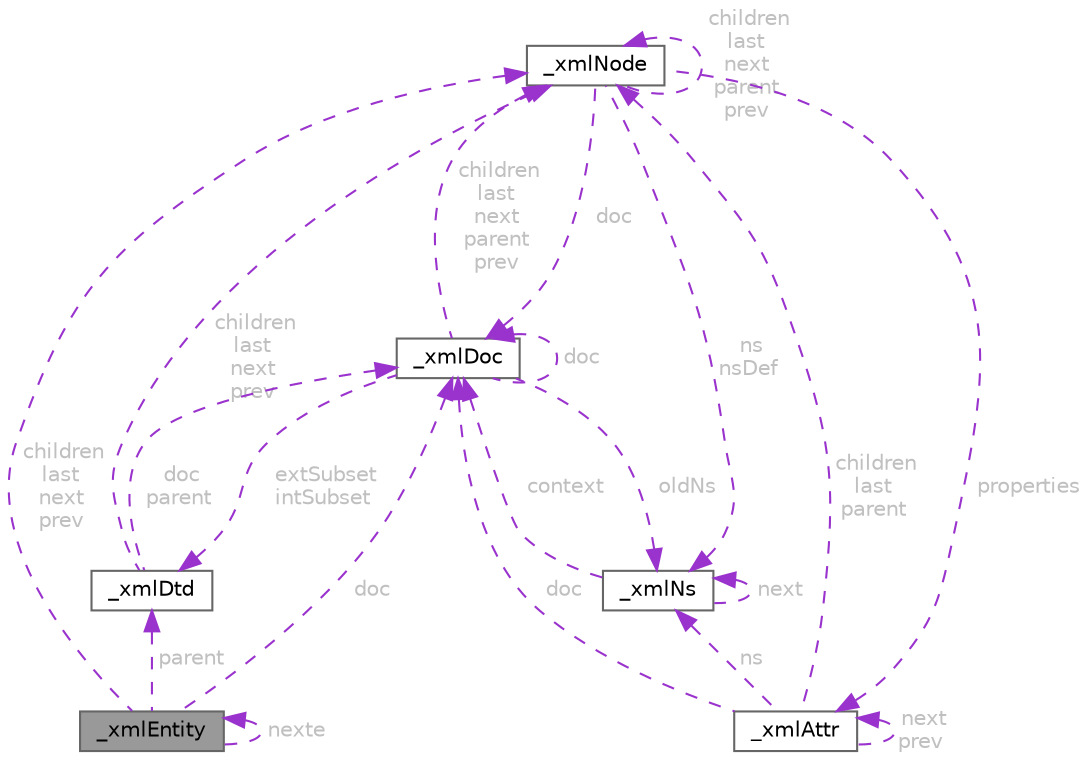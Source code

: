 digraph "_xmlEntity"
{
 // LATEX_PDF_SIZE
  bgcolor="transparent";
  edge [fontname=Helvetica,fontsize=10,labelfontname=Helvetica,labelfontsize=10];
  node [fontname=Helvetica,fontsize=10,shape=box,height=0.2,width=0.4];
  Node1 [label="_xmlEntity",height=0.2,width=0.4,color="gray40", fillcolor="grey60", style="filled", fontcolor="black",tooltip=" "];
  Node2 -> Node1 [dir="back",color="darkorchid3",style="dashed",label=" children\nlast\nnext\nprev",fontcolor="grey" ];
  Node2 [label="_xmlNode",height=0.2,width=0.4,color="gray40", fillcolor="white", style="filled",URL="$struct__xml_node.html",tooltip=" "];
  Node2 -> Node2 [dir="back",color="darkorchid3",style="dashed",label=" children\nlast\nnext\nparent\nprev",fontcolor="grey" ];
  Node3 -> Node2 [dir="back",color="darkorchid3",style="dashed",label=" doc",fontcolor="grey" ];
  Node3 [label="_xmlDoc",height=0.2,width=0.4,color="gray40", fillcolor="white", style="filled",URL="$struct__xml_doc.html",tooltip=" "];
  Node2 -> Node3 [dir="back",color="darkorchid3",style="dashed",label=" children\nlast\nnext\nparent\nprev",fontcolor="grey" ];
  Node3 -> Node3 [dir="back",color="darkorchid3",style="dashed",label=" doc",fontcolor="grey" ];
  Node4 -> Node3 [dir="back",color="darkorchid3",style="dashed",label=" extSubset\nintSubset",fontcolor="grey" ];
  Node4 [label="_xmlDtd",height=0.2,width=0.4,color="gray40", fillcolor="white", style="filled",URL="$struct__xml_dtd.html",tooltip=" "];
  Node2 -> Node4 [dir="back",color="darkorchid3",style="dashed",label=" children\nlast\nnext\nprev",fontcolor="grey" ];
  Node3 -> Node4 [dir="back",color="darkorchid3",style="dashed",label=" doc\nparent",fontcolor="grey" ];
  Node5 -> Node3 [dir="back",color="darkorchid3",style="dashed",label=" oldNs",fontcolor="grey" ];
  Node5 [label="_xmlNs",height=0.2,width=0.4,color="gray40", fillcolor="white", style="filled",URL="$struct__xml_ns.html",tooltip=" "];
  Node5 -> Node5 [dir="back",color="darkorchid3",style="dashed",label=" next",fontcolor="grey" ];
  Node3 -> Node5 [dir="back",color="darkorchid3",style="dashed",label=" context",fontcolor="grey" ];
  Node5 -> Node2 [dir="back",color="darkorchid3",style="dashed",label=" ns\nnsDef",fontcolor="grey" ];
  Node6 -> Node2 [dir="back",color="darkorchid3",style="dashed",label=" properties",fontcolor="grey" ];
  Node6 [label="_xmlAttr",height=0.2,width=0.4,color="gray40", fillcolor="white", style="filled",URL="$struct__xml_attr.html",tooltip=" "];
  Node2 -> Node6 [dir="back",color="darkorchid3",style="dashed",label=" children\nlast\nparent",fontcolor="grey" ];
  Node6 -> Node6 [dir="back",color="darkorchid3",style="dashed",label=" next\nprev",fontcolor="grey" ];
  Node3 -> Node6 [dir="back",color="darkorchid3",style="dashed",label=" doc",fontcolor="grey" ];
  Node5 -> Node6 [dir="back",color="darkorchid3",style="dashed",label=" ns",fontcolor="grey" ];
  Node4 -> Node1 [dir="back",color="darkorchid3",style="dashed",label=" parent",fontcolor="grey" ];
  Node3 -> Node1 [dir="back",color="darkorchid3",style="dashed",label=" doc",fontcolor="grey" ];
  Node1 -> Node1 [dir="back",color="darkorchid3",style="dashed",label=" nexte",fontcolor="grey" ];
}
